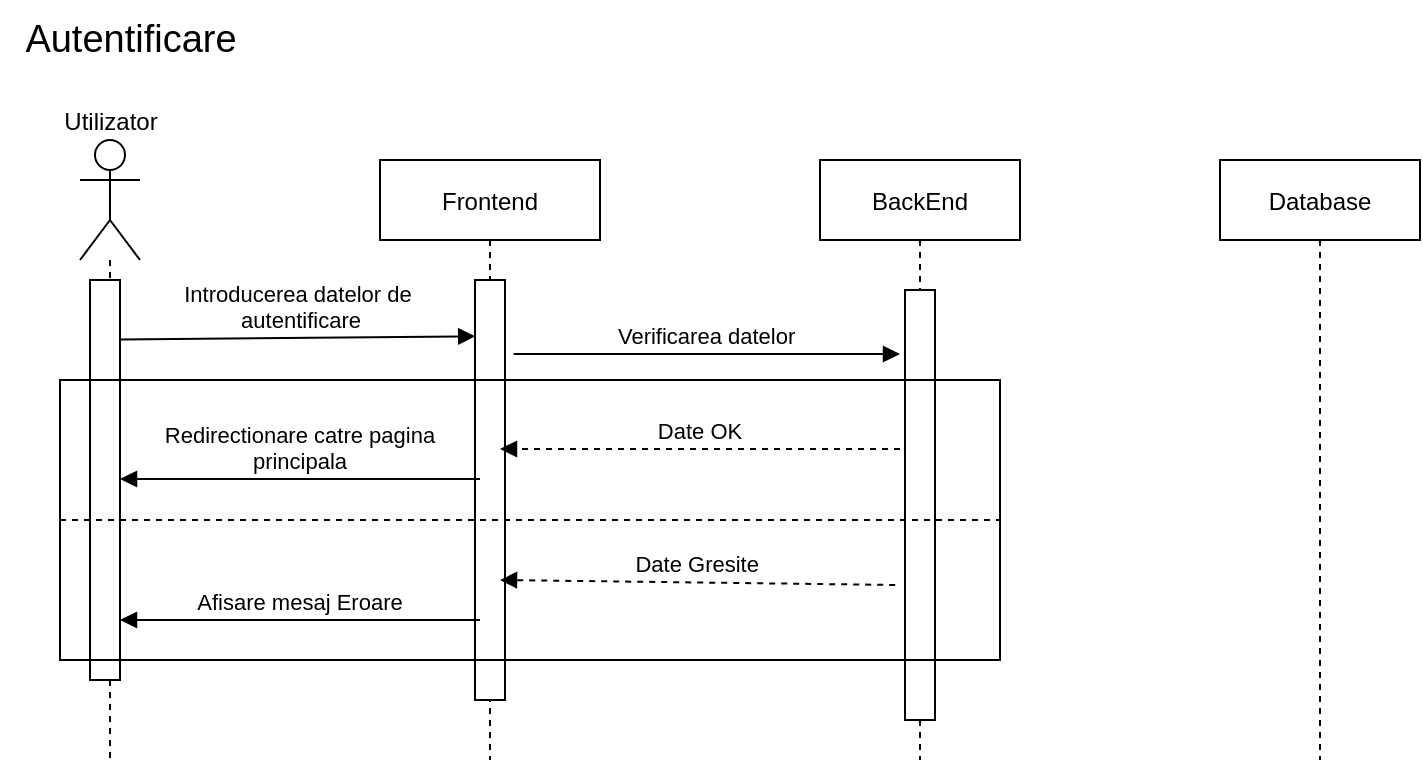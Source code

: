<mxfile version="20.8.3" type="device"><diagram id="kgpKYQtTHZ0yAKxKKP6v" name="Page-1"><mxGraphModel dx="1050" dy="541" grid="1" gridSize="10" guides="1" tooltips="1" connect="1" arrows="1" fold="1" page="1" pageScale="1" pageWidth="850" pageHeight="1100" math="0" shadow="0"><root><mxCell id="0"/><mxCell id="1" parent="0"/><mxCell id="3nuBFxr9cyL0pnOWT2aG-1" value="Frontend" style="shape=umlLifeline;perimeter=lifelinePerimeter;container=1;collapsible=0;recursiveResize=0;rounded=0;shadow=0;strokeWidth=1;" parent="1" vertex="1"><mxGeometry x="200" y="80" width="110" height="300" as="geometry"/></mxCell><mxCell id="6gr-N2FDVhWuPLbk-wx9-11" value="BackEnd" style="shape=umlLifeline;perimeter=lifelinePerimeter;container=1;collapsible=0;recursiveResize=0;rounded=0;shadow=0;strokeWidth=1;" parent="1" vertex="1"><mxGeometry x="420" y="80" width="100" height="300" as="geometry"/></mxCell><mxCell id="6gr-N2FDVhWuPLbk-wx9-12" value="Verificarea datelor" style="verticalAlign=bottom;endArrow=block;shadow=0;strokeWidth=1;exitX=1.287;exitY=0.176;exitDx=0;exitDy=0;exitPerimeter=0;" parent="6gr-N2FDVhWuPLbk-wx9-11" edge="1" source="rKba8ZHGUIdjbuTO9YcK-18"><mxGeometry relative="1" as="geometry"><mxPoint x="-100" y="80" as="sourcePoint"/><mxPoint x="40" y="97" as="targetPoint"/></mxGeometry></mxCell><mxCell id="rKba8ZHGUIdjbuTO9YcK-19" value="" style="rounded=0;whiteSpace=wrap;html=1;labelBackgroundColor=#FFFFFF;fontSize=19;fontColor=none;fillColor=default;" vertex="1" parent="6gr-N2FDVhWuPLbk-wx9-11"><mxGeometry x="42.5" y="65" width="15" height="215" as="geometry"/></mxCell><mxCell id="rKba8ZHGUIdjbuTO9YcK-1" value="Database" style="shape=umlLifeline;perimeter=lifelinePerimeter;container=1;collapsible=0;recursiveResize=0;rounded=0;shadow=0;strokeWidth=1;" vertex="1" parent="1"><mxGeometry x="620" y="80" width="100" height="300" as="geometry"/></mxCell><mxCell id="rKba8ZHGUIdjbuTO9YcK-3" value="Autentificare" style="text;html=1;align=center;verticalAlign=middle;resizable=0;points=[];autosize=1;strokeColor=none;fillColor=none;fontSize=19;" vertex="1" parent="1"><mxGeometry x="10" width="130" height="40" as="geometry"/></mxCell><mxCell id="rKba8ZHGUIdjbuTO9YcK-18" value="" style="rounded=0;whiteSpace=wrap;html=1;labelBackgroundColor=#FFFFFF;fontSize=19;fontColor=none;fillColor=default;" vertex="1" parent="1"><mxGeometry x="247.5" y="140" width="15" height="210" as="geometry"/></mxCell><mxCell id="rKba8ZHGUIdjbuTO9YcK-10" value="" style="group" vertex="1" connectable="0" parent="1"><mxGeometry x="50" y="70" width="460" height="310" as="geometry"/></mxCell><mxCell id="6gr-N2FDVhWuPLbk-wx9-1" value="Utilizator" style="shape=umlActor;verticalLabelPosition=top;verticalAlign=bottom;html=1;outlineConnect=0;horizontal=1;labelPosition=center;align=center;" parent="rKba8ZHGUIdjbuTO9YcK-10" vertex="1"><mxGeometry width="30" height="60" as="geometry"/></mxCell><mxCell id="6gr-N2FDVhWuPLbk-wx9-8" value="" style="endArrow=none;dashed=1;html=1;strokeWidth=1;rounded=0;" parent="rKba8ZHGUIdjbuTO9YcK-10" source="6gr-N2FDVhWuPLbk-wx9-1" edge="1"><mxGeometry width="50" height="50" relative="1" as="geometry"><mxPoint x="30" y="32.338" as="sourcePoint"/><mxPoint x="15" y="310" as="targetPoint"/></mxGeometry></mxCell><mxCell id="rKba8ZHGUIdjbuTO9YcK-17" value="" style="rounded=0;whiteSpace=wrap;html=1;labelBackgroundColor=#FFFFFF;fontSize=19;fontColor=none;fillColor=default;" vertex="1" parent="rKba8ZHGUIdjbuTO9YcK-10"><mxGeometry x="5" y="70" width="15" height="200" as="geometry"/></mxCell><mxCell id="rKba8ZHGUIdjbuTO9YcK-13" value="" style="endArrow=none;dashed=1;html=1;rounded=0;fontSize=19;fontColor=none;exitX=0;exitY=0.5;exitDx=0;exitDy=0;entryX=1;entryY=0.5;entryDx=0;entryDy=0;" edge="1" parent="rKba8ZHGUIdjbuTO9YcK-10" source="rKba8ZHGUIdjbuTO9YcK-12" target="rKba8ZHGUIdjbuTO9YcK-12"><mxGeometry width="50" height="50" relative="1" as="geometry"><mxPoint x="310" y="230" as="sourcePoint"/><mxPoint x="360" y="180" as="targetPoint"/></mxGeometry></mxCell><mxCell id="rKba8ZHGUIdjbuTO9YcK-16" value="Afisare mesaj Eroare" style="verticalAlign=bottom;endArrow=block;shadow=0;strokeWidth=1;" edge="1" parent="rKba8ZHGUIdjbuTO9YcK-10"><mxGeometry relative="1" as="geometry"><mxPoint x="200" y="240" as="sourcePoint"/><mxPoint x="20" y="240" as="targetPoint"/></mxGeometry></mxCell><mxCell id="rKba8ZHGUIdjbuTO9YcK-14" value="Redirectionare catre pagina &#10;principala" style="verticalAlign=bottom;endArrow=block;shadow=0;strokeWidth=1;" edge="1" parent="rKba8ZHGUIdjbuTO9YcK-10"><mxGeometry relative="1" as="geometry"><mxPoint x="200" y="169.5" as="sourcePoint"/><mxPoint x="20" y="169.5" as="targetPoint"/></mxGeometry></mxCell><mxCell id="rKba8ZHGUIdjbuTO9YcK-11" value="Date OK" style="verticalAlign=bottom;endArrow=block;shadow=0;strokeWidth=1;dashed=1;" edge="1" parent="rKba8ZHGUIdjbuTO9YcK-10"><mxGeometry relative="1" as="geometry"><mxPoint x="410" y="154.5" as="sourcePoint"/><mxPoint x="210" y="154.5" as="targetPoint"/></mxGeometry></mxCell><mxCell id="rKba8ZHGUIdjbuTO9YcK-15" value="Date Gresite" style="verticalAlign=bottom;endArrow=block;shadow=0;strokeWidth=1;dashed=1;entryX=1.02;entryY=0.701;entryDx=0;entryDy=0;entryPerimeter=0;exitX=-0.14;exitY=0.673;exitDx=0;exitDy=0;exitPerimeter=0;" edge="1" parent="rKba8ZHGUIdjbuTO9YcK-10"><mxGeometry relative="1" as="geometry"><mxPoint x="407.6" y="222.485" as="sourcePoint"/><mxPoint x="210.0" y="220.0" as="targetPoint"/></mxGeometry></mxCell><mxCell id="rKba8ZHGUIdjbuTO9YcK-12" value="" style="rounded=0;whiteSpace=wrap;html=1;labelBackgroundColor=#FFFFFF;fontSize=19;fontColor=none;fillColor=none;" vertex="1" parent="rKba8ZHGUIdjbuTO9YcK-10"><mxGeometry x="-10" y="120" width="470" height="140" as="geometry"/></mxCell><mxCell id="6gr-N2FDVhWuPLbk-wx9-10" value="Introducerea datelor de&#10; autentificare" style="verticalAlign=bottom;endArrow=block;shadow=0;strokeWidth=1;entryX=0.007;entryY=0.134;entryDx=0;entryDy=0;entryPerimeter=0;exitX=1;exitY=0.149;exitDx=0;exitDy=0;exitPerimeter=0;" parent="1" edge="1" target="rKba8ZHGUIdjbuTO9YcK-18" source="rKba8ZHGUIdjbuTO9YcK-17"><mxGeometry relative="1" as="geometry"><mxPoint x="70" y="176" as="sourcePoint"/><mxPoint x="260" y="160" as="targetPoint"/></mxGeometry></mxCell></root></mxGraphModel></diagram></mxfile>